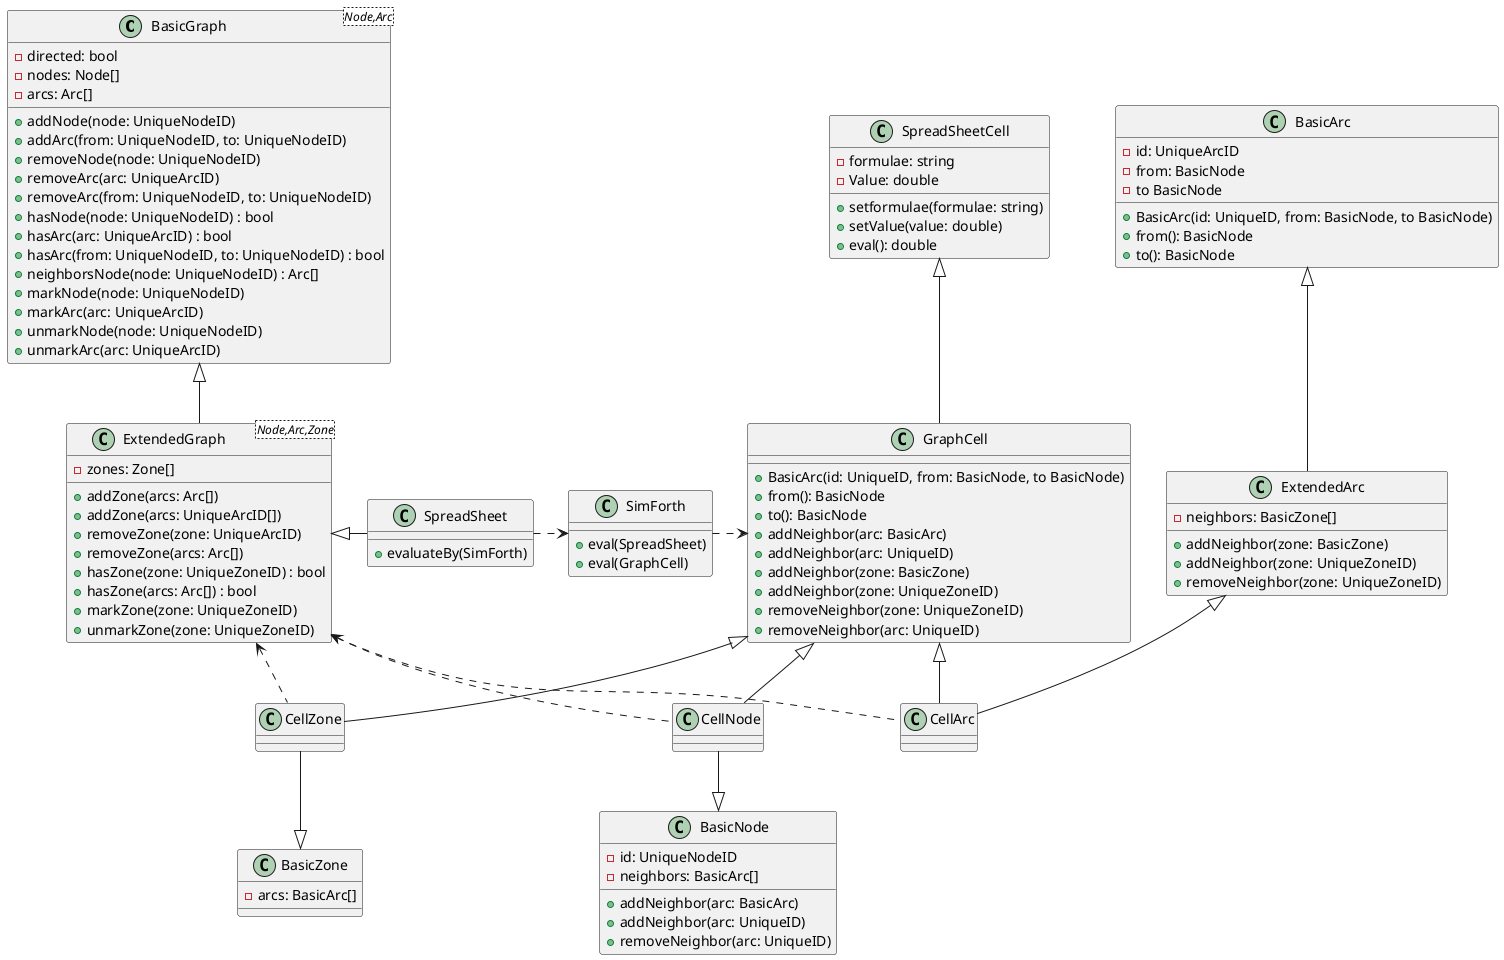 @startuml

class "BasicGraph<Node,Arc>" as BasicGraph
class BasicGraph {
-directed: bool
-nodes: Node[]
-arcs: Arc[]
+addNode(node: UniqueNodeID)
+addArc(from: UniqueNodeID, to: UniqueNodeID)
+removeNode(node: UniqueNodeID)
+removeArc(arc: UniqueArcID)
+removeArc(from: UniqueNodeID, to: UniqueNodeID)
+hasNode(node: UniqueNodeID) : bool
+hasArc(arc: UniqueArcID) : bool
+hasArc(from: UniqueNodeID, to: UniqueNodeID) : bool
+neighborsNode(node: UniqueNodeID) : Arc[]
+markNode(node: UniqueNodeID)
+markArc(arc: UniqueArcID)
+unmarkNode(node: UniqueNodeID)
+unmarkArc(arc: UniqueArcID)
}

class "ExtendedGraph<Node,Arc,Zone>" as ExtendedGraph
class ExtendedGraph {
-zones: Zone[]
+addZone(arcs: Arc[])
+addZone(arcs: UniqueArcID[])
+removeZone(zone: UniqueArcID)
+removeZone(arcs: Arc[])
+hasZone(zone: UniqueZoneID) : bool
+hasZone(arcs: Arc[]) : bool
+markZone(zone: UniqueZoneID)
+unmarkZone(zone: UniqueZoneID)
}

class BasicNode {
-id: UniqueNodeID
-neighbors: BasicArc[]
+addNeighbor(arc: BasicArc)
+addNeighbor(arc: UniqueID)
+removeNeighbor(arc: UniqueID)
}

class BasicArc {
-id: UniqueArcID
-from: BasicNode
-to BasicNode
+BasicArc(id: UniqueID, from: BasicNode, to BasicNode)
+from(): BasicNode
+to(): BasicNode
}

class ExtendedArc {
-neighbors: BasicZone[]
+addNeighbor(zone: BasicZone)
+addNeighbor(zone: UniqueZoneID)
+removeNeighbor(zone: UniqueZoneID)
}

class BasicZone {
-arcs: BasicArc[]
}

class SpreadSheetCell {
-formulae: string
-Value: double
+setformulae(formulae: string)
+setValue(value: double)
+eval(): double
}

class GraphCell {
+BasicArc(id: UniqueID, from: BasicNode, to BasicNode)
+from(): BasicNode
+to(): BasicNode
+addNeighbor(arc: BasicArc)
+addNeighbor(arc: UniqueID)
+addNeighbor(zone: BasicZone)
+addNeighbor(zone: UniqueZoneID)
+removeNeighbor(zone: UniqueZoneID)
+removeNeighbor(arc: UniqueID)
}

class SpreadSheet {
+evaluateBy(SimForth)
}

class SimForth {
+eval(SpreadSheet)
+eval(GraphCell)
}

SpreadSheetCell <|-- GraphCell
BasicArc <|-- ExtendedArc
GraphCell <|-- CellNode
GraphCell <|-- CellArc
GraphCell <|-- CellZone
CellNode --|> BasicNode
ExtendedArc <|-- CellArc
CellZone --|> BasicZone


BasicGraph <|-- ExtendedGraph
ExtendedGraph <|- SpreadSheet
SpreadSheet .> SimForth
SimForth .> GraphCell
ExtendedGraph <.. CellArc
ExtendedGraph <.. CellNode
ExtendedGraph <.. CellZone

@enduml















class BasicNode {
-id: UniqueID
-neighbors: BasicArcs[]
+addNeighbor(arc: BasicArc)
+removeNeighbor(arc: UniqueID)
}

class ForthNode {
}

ForthNode --|> SpreadSheetCellForth
ForthNode --|> BasicNode
ForthZone --|> SpreadSheetCellForth

class BasicArc {
-id: UniqueID
-from: BasicNode
-to BasicNode
+BasicArc(id: UniqueID, from: BasicNode, to BasicNode)
+from(): BasicNode
+to(): BasicNode
}

class ForthArc {
-neighbors: ForthZone[]
+addNeighbor(zone: BasicZone)
+addNeighbor(zone: UniqueID)
+removeNeighbor(zone: UniqueID)
}

class ForthZone {
-arcs: ForthArc[]
}

' ForthNode "2" <-> "*" ForthArc
SpreadSheetCellForth <|-- ForthArc
BasicArc <|-- ForthArc



BasicGraph <|-- SimGraph
SimGraph <.. ForthArc
SimGraph <.. ForthNode
SimGraph <.. ForthZone

@enduml

